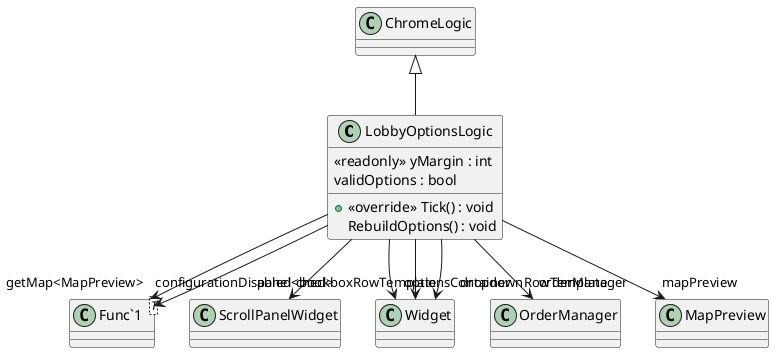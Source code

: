 @startuml
class LobbyOptionsLogic {
    <<readonly>> yMargin : int
    validOptions : bool
    + <<override>> Tick() : void
    RebuildOptions() : void
}
class "Func`1"<T> {
}
ChromeLogic <|-- LobbyOptionsLogic
LobbyOptionsLogic --> "panel" ScrollPanelWidget
LobbyOptionsLogic --> "optionsContainer" Widget
LobbyOptionsLogic --> "checkboxRowTemplate" Widget
LobbyOptionsLogic --> "dropdownRowTemplate" Widget
LobbyOptionsLogic --> "getMap<MapPreview>" "Func`1"
LobbyOptionsLogic --> "orderManager" OrderManager
LobbyOptionsLogic --> "configurationDisabled<bool>" "Func`1"
LobbyOptionsLogic --> "mapPreview" MapPreview
@enduml

